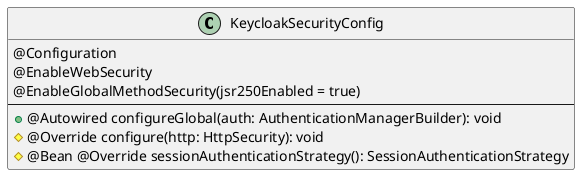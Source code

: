 @startuml KeycloakSecurityConfig

class KeycloakSecurityConfig {
  @Configuration
  @EnableWebSecurity
  @EnableGlobalMethodSecurity(jsr250Enabled = true)
  --
}
KeycloakSecurityConfig : + @Autowired configureGlobal(auth: AuthenticationManagerBuilder): void
KeycloakSecurityConfig : # @Override configure(http: HttpSecurity): void
KeycloakSecurityConfig : # @Bean @Override sessionAuthenticationStrategy(): SessionAuthenticationStrategy

@enduml
